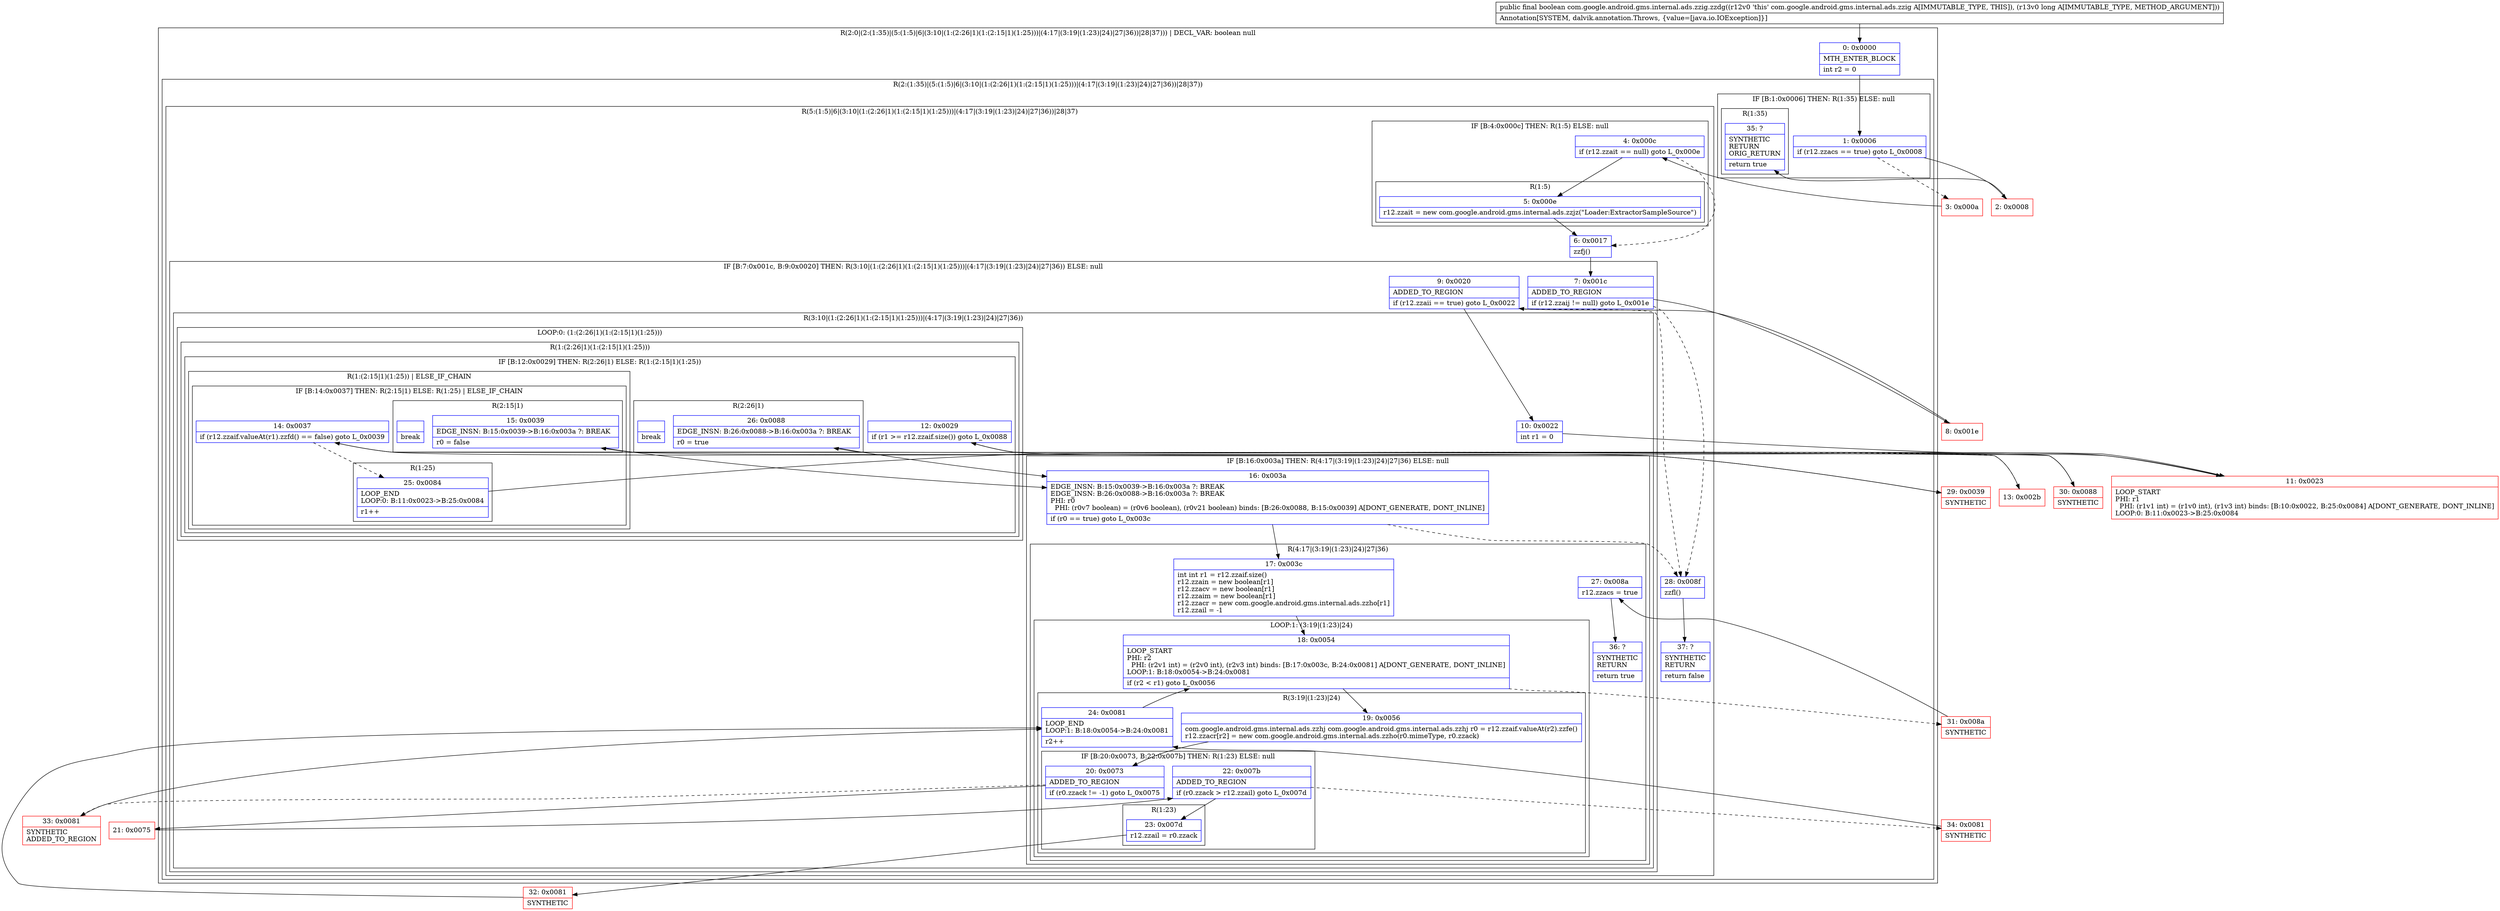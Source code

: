digraph "CFG forcom.google.android.gms.internal.ads.zzig.zzdg(J)Z" {
subgraph cluster_Region_1545793715 {
label = "R(2:0|(2:(1:35)|(5:(1:5)|6|(3:10|(1:(2:26|1)(1:(2:15|1)(1:25)))|(4:17|(3:19|(1:23)|24)|27|36))|28|37))) | DECL_VAR: boolean null\l";
node [shape=record,color=blue];
Node_0 [shape=record,label="{0\:\ 0x0000|MTH_ENTER_BLOCK\l|int r2 = 0\l}"];
subgraph cluster_Region_1853003831 {
label = "R(2:(1:35)|(5:(1:5)|6|(3:10|(1:(2:26|1)(1:(2:15|1)(1:25)))|(4:17|(3:19|(1:23)|24)|27|36))|28|37))";
node [shape=record,color=blue];
subgraph cluster_IfRegion_1515381916 {
label = "IF [B:1:0x0006] THEN: R(1:35) ELSE: null";
node [shape=record,color=blue];
Node_1 [shape=record,label="{1\:\ 0x0006|if (r12.zzacs == true) goto L_0x0008\l}"];
subgraph cluster_Region_1370540566 {
label = "R(1:35)";
node [shape=record,color=blue];
Node_35 [shape=record,label="{35\:\ ?|SYNTHETIC\lRETURN\lORIG_RETURN\l|return true\l}"];
}
}
subgraph cluster_Region_1616988532 {
label = "R(5:(1:5)|6|(3:10|(1:(2:26|1)(1:(2:15|1)(1:25)))|(4:17|(3:19|(1:23)|24)|27|36))|28|37)";
node [shape=record,color=blue];
subgraph cluster_IfRegion_447268463 {
label = "IF [B:4:0x000c] THEN: R(1:5) ELSE: null";
node [shape=record,color=blue];
Node_4 [shape=record,label="{4\:\ 0x000c|if (r12.zzait == null) goto L_0x000e\l}"];
subgraph cluster_Region_1469294498 {
label = "R(1:5)";
node [shape=record,color=blue];
Node_5 [shape=record,label="{5\:\ 0x000e|r12.zzait = new com.google.android.gms.internal.ads.zzjz(\"Loader:ExtractorSampleSource\")\l}"];
}
}
Node_6 [shape=record,label="{6\:\ 0x0017|zzfj()\l}"];
subgraph cluster_IfRegion_10757948 {
label = "IF [B:7:0x001c, B:9:0x0020] THEN: R(3:10|(1:(2:26|1)(1:(2:15|1)(1:25)))|(4:17|(3:19|(1:23)|24)|27|36)) ELSE: null";
node [shape=record,color=blue];
Node_7 [shape=record,label="{7\:\ 0x001c|ADDED_TO_REGION\l|if (r12.zzaij != null) goto L_0x001e\l}"];
Node_9 [shape=record,label="{9\:\ 0x0020|ADDED_TO_REGION\l|if (r12.zzaii == true) goto L_0x0022\l}"];
subgraph cluster_Region_859267865 {
label = "R(3:10|(1:(2:26|1)(1:(2:15|1)(1:25)))|(4:17|(3:19|(1:23)|24)|27|36))";
node [shape=record,color=blue];
Node_10 [shape=record,label="{10\:\ 0x0022|int r1 = 0\l}"];
subgraph cluster_LoopRegion_1784997045 {
label = "LOOP:0: (1:(2:26|1)(1:(2:15|1)(1:25)))";
node [shape=record,color=blue];
subgraph cluster_Region_908319784 {
label = "R(1:(2:26|1)(1:(2:15|1)(1:25)))";
node [shape=record,color=blue];
subgraph cluster_IfRegion_158871059 {
label = "IF [B:12:0x0029] THEN: R(2:26|1) ELSE: R(1:(2:15|1)(1:25))";
node [shape=record,color=blue];
Node_12 [shape=record,label="{12\:\ 0x0029|if (r1 \>= r12.zzaif.size()) goto L_0x0088\l}"];
subgraph cluster_Region_2074660994 {
label = "R(2:26|1)";
node [shape=record,color=blue];
Node_26 [shape=record,label="{26\:\ 0x0088|EDGE_INSN: B:26:0x0088\-\>B:16:0x003a ?: BREAK  \l|r0 = true\l}"];
Node_InsnContainer_2093466617 [shape=record,label="{|break\l}"];
}
subgraph cluster_Region_1568380570 {
label = "R(1:(2:15|1)(1:25)) | ELSE_IF_CHAIN\l";
node [shape=record,color=blue];
subgraph cluster_IfRegion_1938774593 {
label = "IF [B:14:0x0037] THEN: R(2:15|1) ELSE: R(1:25) | ELSE_IF_CHAIN\l";
node [shape=record,color=blue];
Node_14 [shape=record,label="{14\:\ 0x0037|if (r12.zzaif.valueAt(r1).zzfd() == false) goto L_0x0039\l}"];
subgraph cluster_Region_1585695689 {
label = "R(2:15|1)";
node [shape=record,color=blue];
Node_15 [shape=record,label="{15\:\ 0x0039|EDGE_INSN: B:15:0x0039\-\>B:16:0x003a ?: BREAK  \l|r0 = false\l}"];
Node_InsnContainer_284659916 [shape=record,label="{|break\l}"];
}
subgraph cluster_Region_2019277476 {
label = "R(1:25)";
node [shape=record,color=blue];
Node_25 [shape=record,label="{25\:\ 0x0084|LOOP_END\lLOOP:0: B:11:0x0023\-\>B:25:0x0084\l|r1++\l}"];
}
}
}
}
}
}
subgraph cluster_IfRegion_941481062 {
label = "IF [B:16:0x003a] THEN: R(4:17|(3:19|(1:23)|24)|27|36) ELSE: null";
node [shape=record,color=blue];
Node_16 [shape=record,label="{16\:\ 0x003a|EDGE_INSN: B:15:0x0039\-\>B:16:0x003a ?: BREAK  \lEDGE_INSN: B:26:0x0088\-\>B:16:0x003a ?: BREAK  \lPHI: r0 \l  PHI: (r0v7 boolean) = (r0v6 boolean), (r0v21 boolean) binds: [B:26:0x0088, B:15:0x0039] A[DONT_GENERATE, DONT_INLINE]\l|if (r0 == true) goto L_0x003c\l}"];
subgraph cluster_Region_381906620 {
label = "R(4:17|(3:19|(1:23)|24)|27|36)";
node [shape=record,color=blue];
Node_17 [shape=record,label="{17\:\ 0x003c|int int r1 = r12.zzaif.size()\lr12.zzain = new boolean[r1]\lr12.zzacv = new boolean[r1]\lr12.zzaim = new boolean[r1]\lr12.zzacr = new com.google.android.gms.internal.ads.zzho[r1]\lr12.zzail = \-1\l}"];
subgraph cluster_LoopRegion_517857781 {
label = "LOOP:1: (3:19|(1:23)|24)";
node [shape=record,color=blue];
Node_18 [shape=record,label="{18\:\ 0x0054|LOOP_START\lPHI: r2 \l  PHI: (r2v1 int) = (r2v0 int), (r2v3 int) binds: [B:17:0x003c, B:24:0x0081] A[DONT_GENERATE, DONT_INLINE]\lLOOP:1: B:18:0x0054\-\>B:24:0x0081\l|if (r2 \< r1) goto L_0x0056\l}"];
subgraph cluster_Region_336445461 {
label = "R(3:19|(1:23)|24)";
node [shape=record,color=blue];
Node_19 [shape=record,label="{19\:\ 0x0056|com.google.android.gms.internal.ads.zzhj com.google.android.gms.internal.ads.zzhj r0 = r12.zzaif.valueAt(r2).zzfe()\lr12.zzacr[r2] = new com.google.android.gms.internal.ads.zzho(r0.mimeType, r0.zzack)\l}"];
subgraph cluster_IfRegion_530019191 {
label = "IF [B:20:0x0073, B:22:0x007b] THEN: R(1:23) ELSE: null";
node [shape=record,color=blue];
Node_20 [shape=record,label="{20\:\ 0x0073|ADDED_TO_REGION\l|if (r0.zzack != \-1) goto L_0x0075\l}"];
Node_22 [shape=record,label="{22\:\ 0x007b|ADDED_TO_REGION\l|if (r0.zzack \> r12.zzail) goto L_0x007d\l}"];
subgraph cluster_Region_579243207 {
label = "R(1:23)";
node [shape=record,color=blue];
Node_23 [shape=record,label="{23\:\ 0x007d|r12.zzail = r0.zzack\l}"];
}
}
Node_24 [shape=record,label="{24\:\ 0x0081|LOOP_END\lLOOP:1: B:18:0x0054\-\>B:24:0x0081\l|r2++\l}"];
}
}
Node_27 [shape=record,label="{27\:\ 0x008a|r12.zzacs = true\l}"];
Node_36 [shape=record,label="{36\:\ ?|SYNTHETIC\lRETURN\l|return true\l}"];
}
}
}
}
Node_28 [shape=record,label="{28\:\ 0x008f|zzfl()\l}"];
Node_37 [shape=record,label="{37\:\ ?|SYNTHETIC\lRETURN\l|return false\l}"];
}
}
}
Node_2 [shape=record,color=red,label="{2\:\ 0x0008}"];
Node_3 [shape=record,color=red,label="{3\:\ 0x000a}"];
Node_8 [shape=record,color=red,label="{8\:\ 0x001e}"];
Node_11 [shape=record,color=red,label="{11\:\ 0x0023|LOOP_START\lPHI: r1 \l  PHI: (r1v1 int) = (r1v0 int), (r1v3 int) binds: [B:10:0x0022, B:25:0x0084] A[DONT_GENERATE, DONT_INLINE]\lLOOP:0: B:11:0x0023\-\>B:25:0x0084\l}"];
Node_13 [shape=record,color=red,label="{13\:\ 0x002b}"];
Node_21 [shape=record,color=red,label="{21\:\ 0x0075}"];
Node_29 [shape=record,color=red,label="{29\:\ 0x0039|SYNTHETIC\l}"];
Node_30 [shape=record,color=red,label="{30\:\ 0x0088|SYNTHETIC\l}"];
Node_31 [shape=record,color=red,label="{31\:\ 0x008a|SYNTHETIC\l}"];
Node_32 [shape=record,color=red,label="{32\:\ 0x0081|SYNTHETIC\l}"];
Node_33 [shape=record,color=red,label="{33\:\ 0x0081|SYNTHETIC\lADDED_TO_REGION\l}"];
Node_34 [shape=record,color=red,label="{34\:\ 0x0081|SYNTHETIC\l}"];
MethodNode[shape=record,label="{public final boolean com.google.android.gms.internal.ads.zzig.zzdg((r12v0 'this' com.google.android.gms.internal.ads.zzig A[IMMUTABLE_TYPE, THIS]), (r13v0 long A[IMMUTABLE_TYPE, METHOD_ARGUMENT]))  | Annotation[SYSTEM, dalvik.annotation.Throws, \{value=[java.io.IOException]\}]\l}"];
MethodNode -> Node_0;
Node_0 -> Node_1;
Node_1 -> Node_2;
Node_1 -> Node_3[style=dashed];
Node_4 -> Node_5;
Node_4 -> Node_6[style=dashed];
Node_5 -> Node_6;
Node_6 -> Node_7;
Node_7 -> Node_8;
Node_7 -> Node_28[style=dashed];
Node_9 -> Node_10;
Node_9 -> Node_28[style=dashed];
Node_10 -> Node_11;
Node_12 -> Node_13[style=dashed];
Node_12 -> Node_30;
Node_26 -> Node_16;
Node_14 -> Node_25[style=dashed];
Node_14 -> Node_29;
Node_15 -> Node_16;
Node_25 -> Node_11;
Node_16 -> Node_17;
Node_16 -> Node_28[style=dashed];
Node_17 -> Node_18;
Node_18 -> Node_19;
Node_18 -> Node_31[style=dashed];
Node_19 -> Node_20;
Node_20 -> Node_21;
Node_20 -> Node_33[style=dashed];
Node_22 -> Node_23;
Node_22 -> Node_34[style=dashed];
Node_23 -> Node_32;
Node_24 -> Node_18;
Node_27 -> Node_36;
Node_28 -> Node_37;
Node_2 -> Node_35;
Node_3 -> Node_4;
Node_8 -> Node_9;
Node_11 -> Node_12;
Node_13 -> Node_14;
Node_21 -> Node_22;
Node_29 -> Node_15;
Node_30 -> Node_26;
Node_31 -> Node_27;
Node_32 -> Node_24;
Node_33 -> Node_24;
Node_34 -> Node_24;
}

